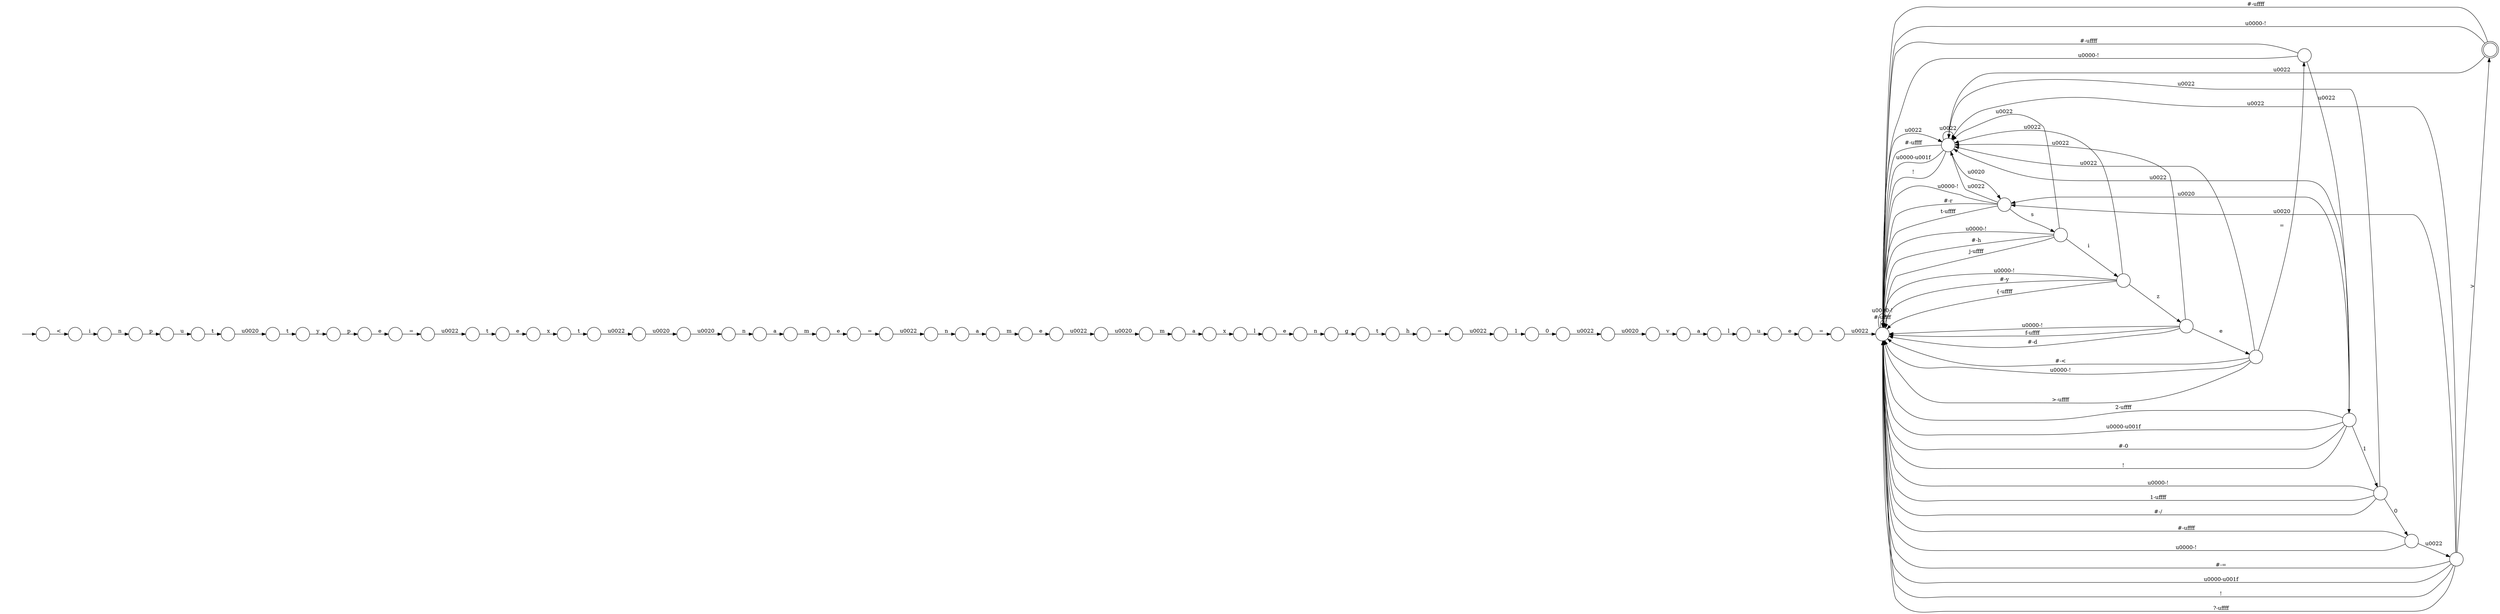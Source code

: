 digraph Automaton {
  rankdir = LR;
  0 [shape=circle,label=""];
  0 -> 58 [label="\u0022"]
  1 [shape=circle,label=""];
  1 -> 54 [label="\u0022"]
  1 -> 58 [label="\u0000-!"]
  1 -> 58 [label="#-r"]
  1 -> 2 [label="s"]
  1 -> 58 [label="t-\uffff"]
  2 [shape=circle,label=""];
  2 -> 54 [label="\u0022"]
  2 -> 58 [label="\u0000-!"]
  2 -> 57 [label="i"]
  2 -> 58 [label="#-h"]
  2 -> 58 [label="j-\uffff"]
  3 [shape=circle,label=""];
  3 -> 25 [label="a"]
  4 [shape=circle,label=""];
  4 -> 47 [label="p"]
  5 [shape=circle,label=""];
  5 -> 48 [label="\u0020"]
  6 [shape=circle,label=""];
  6 -> 40 [label="\u0020"]
  7 [shape=circle,label=""];
  7 -> 5 [label="t"]
  8 [shape=circle,label=""];
  8 -> 0 [label="="]
  9 [shape=circle,label=""];
  9 -> 16 [label="x"]
  10 [shape=circle,label=""];
  10 -> 43 [label="a"]
  11 [shape=circle,label=""];
  11 -> 62 [label="\u0022"]
  11 -> 58 [label="#-\uffff"]
  11 -> 58 [label="\u0000-!"]
  12 [shape=circle,label=""];
  12 -> 19 [label="="]
  13 [shape=doublecircle,label=""];
  13 -> 54 [label="\u0022"]
  13 -> 58 [label="#-\uffff"]
  13 -> 58 [label="\u0000-!"]
  14 [shape=circle,label=""];
  14 -> 60 [label="g"]
  15 [shape=circle,label=""];
  15 -> 30 [label="="]
  16 [shape=circle,label=""];
  16 -> 49 [label="t"]
  17 [shape=circle,label=""];
  17 -> 21 [label="u"]
  18 [shape=circle,label=""];
  18 -> 54 [label="\u0022"]
  18 -> 58 [label="\u0000-!"]
  18 -> 58 [label="1-\uffff"]
  18 -> 53 [label="0"]
  18 -> 58 [label="#-/"]
  19 [shape=circle,label=""];
  19 -> 42 [label="\u0022"]
  20 [shape=circle,label=""];
  20 -> 6 [label="\u0022"]
  21 [shape=circle,label=""];
  21 -> 8 [label="e"]
  22 [shape=circle,label=""];
  22 -> 15 [label="h"]
  23 [shape=circle,label=""];
  23 -> 66 [label="\u0022"]
  24 [shape=circle,label=""];
  24 -> 29 [label="a"]
  25 [shape=circle,label=""];
  25 -> 38 [label="x"]
  26 [shape=circle,label=""];
  initial [shape=plaintext,label=""];
  initial -> 26
  26 -> 41 [label="<"]
  27 [shape=circle,label=""];
  27 -> 54 [label="\u0022"]
  27 -> 64 [label="e"]
  27 -> 58 [label="\u0000-!"]
  27 -> 58 [label="f-\uffff"]
  27 -> 58 [label="#-d"]
  28 [shape=circle,label=""];
  28 -> 33 [label="e"]
  29 [shape=circle,label=""];
  29 -> 17 [label="l"]
  30 [shape=circle,label=""];
  30 -> 55 [label="\u0022"]
  31 [shape=circle,label=""];
  31 -> 37 [label="\u0022"]
  32 [shape=circle,label=""];
  32 -> 23 [label="0"]
  33 [shape=circle,label=""];
  33 -> 31 [label="="]
  34 [shape=circle,label=""];
  34 -> 28 [label="p"]
  35 [shape=circle,label=""];
  35 -> 20 [label="e"]
  36 [shape=circle,label=""];
  36 -> 9 [label="e"]
  37 [shape=circle,label=""];
  37 -> 36 [label="t"]
  38 [shape=circle,label=""];
  38 -> 50 [label="l"]
  39 [shape=circle,label=""];
  39 -> 14 [label="n"]
  40 [shape=circle,label=""];
  40 -> 3 [label="m"]
  41 [shape=circle,label=""];
  41 -> 63 [label="i"]
  42 [shape=circle,label=""];
  42 -> 10 [label="n"]
  43 [shape=circle,label=""];
  43 -> 35 [label="m"]
  44 [shape=circle,label=""];
  44 -> 61 [label="a"]
  45 [shape=circle,label=""];
  45 -> 59 [label="\u0020"]
  46 [shape=circle,label=""];
  46 -> 34 [label="y"]
  47 [shape=circle,label=""];
  47 -> 7 [label="u"]
  48 [shape=circle,label=""];
  48 -> 46 [label="t"]
  49 [shape=circle,label=""];
  49 -> 45 [label="\u0022"]
  50 [shape=circle,label=""];
  50 -> 39 [label="e"]
  51 [shape=circle,label=""];
  51 -> 54 [label="\u0022"]
  51 -> 58 [label="#-="]
  51 -> 13 [label=">"]
  51 -> 58 [label="\u0000-\u001f"]
  51 -> 1 [label="\u0020"]
  51 -> 58 [label="!"]
  51 -> 58 [label="?-\uffff"]
  52 [shape=circle,label=""];
  52 -> 44 [label="n"]
  53 [shape=circle,label=""];
  53 -> 51 [label="\u0022"]
  53 -> 58 [label="#-\uffff"]
  53 -> 58 [label="\u0000-!"]
  54 [shape=circle,label=""];
  54 -> 54 [label="\u0022"]
  54 -> 58 [label="#-\uffff"]
  54 -> 58 [label="\u0000-\u001f"]
  54 -> 1 [label="\u0020"]
  54 -> 58 [label="!"]
  55 [shape=circle,label=""];
  55 -> 32 [label="1"]
  56 [shape=circle,label=""];
  56 -> 24 [label="v"]
  57 [shape=circle,label=""];
  57 -> 27 [label="z"]
  57 -> 54 [label="\u0022"]
  57 -> 58 [label="\u0000-!"]
  57 -> 58 [label="#-y"]
  57 -> 58 [label="{-\uffff"]
  58 [shape=circle,label=""];
  58 -> 54 [label="\u0022"]
  58 -> 58 [label="#-\uffff"]
  58 -> 58 [label="\u0000-!"]
  59 [shape=circle,label=""];
  59 -> 52 [label="\u0020"]
  60 [shape=circle,label=""];
  60 -> 22 [label="t"]
  61 [shape=circle,label=""];
  61 -> 65 [label="m"]
  62 [shape=circle,label=""];
  62 -> 54 [label="\u0022"]
  62 -> 58 [label="2-\uffff"]
  62 -> 58 [label="\u0000-\u001f"]
  62 -> 58 [label="#-0"]
  62 -> 18 [label="1"]
  62 -> 1 [label="\u0020"]
  62 -> 58 [label="!"]
  63 [shape=circle,label=""];
  63 -> 4 [label="n"]
  64 [shape=circle,label=""];
  64 -> 11 [label="="]
  64 -> 54 [label="\u0022"]
  64 -> 58 [label="#-<"]
  64 -> 58 [label="\u0000-!"]
  64 -> 58 [label=">-\uffff"]
  65 [shape=circle,label=""];
  65 -> 12 [label="e"]
  66 [shape=circle,label=""];
  66 -> 56 [label="\u0020"]
}

